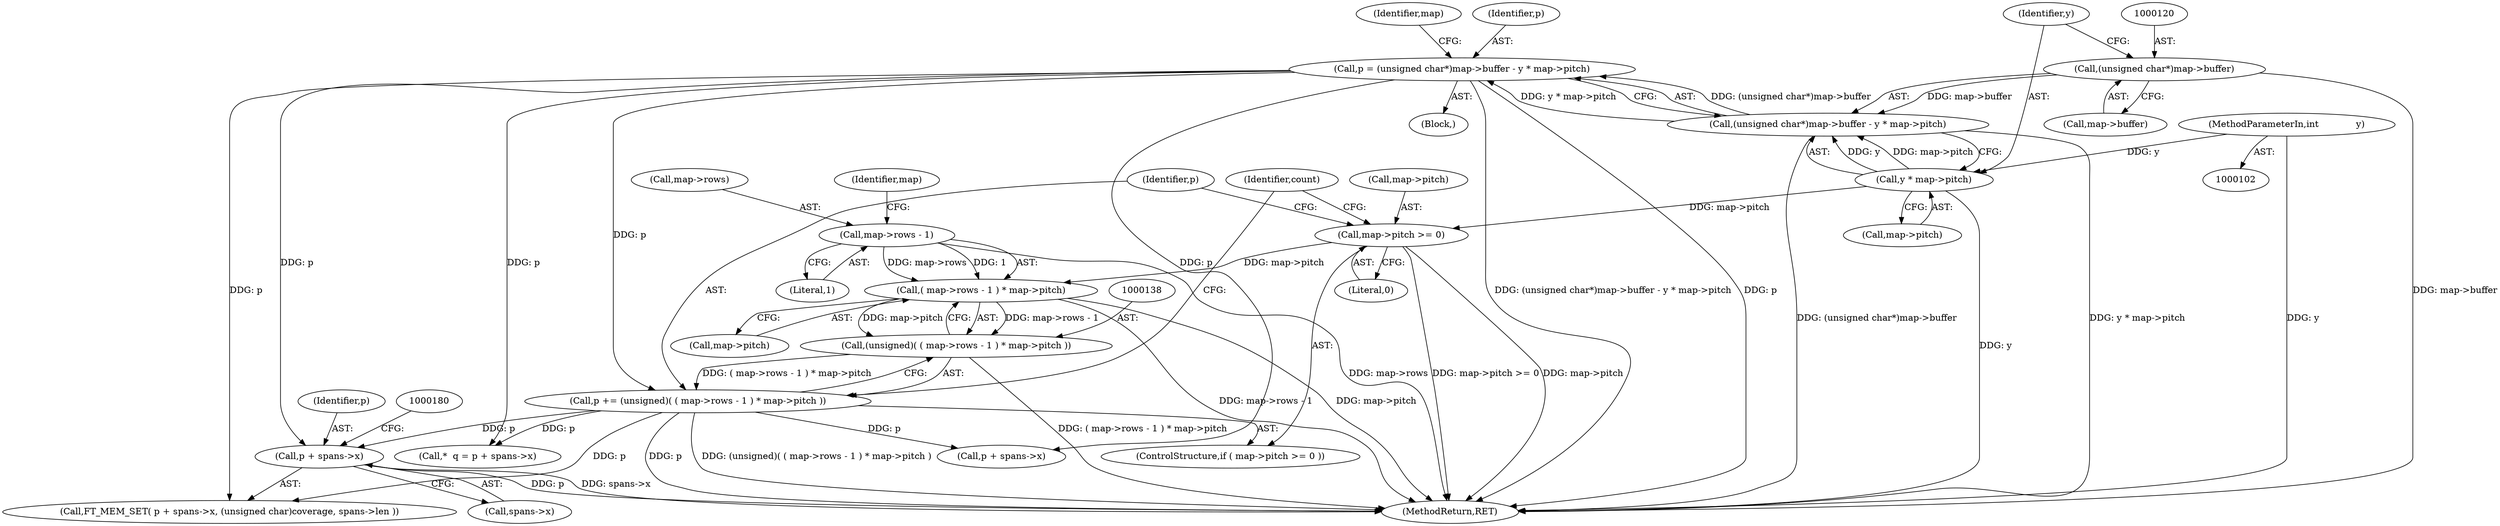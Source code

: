 digraph "0_savannah_6305b869d86ff415a33576df6d43729673c66eee@pointer" {
"1000174" [label="(Call,p + spans->x)"];
"1000116" [label="(Call,p = (unsigned char*)map->buffer - y * map->pitch)"];
"1000118" [label="(Call,(unsigned char*)map->buffer - y * map->pitch)"];
"1000119" [label="(Call,(unsigned char*)map->buffer)"];
"1000124" [label="(Call,y * map->pitch)"];
"1000103" [label="(MethodParameterIn,int             y)"];
"1000135" [label="(Call,p += (unsigned)( ( map->rows - 1 ) * map->pitch ))"];
"1000137" [label="(Call,(unsigned)( ( map->rows - 1 ) * map->pitch ))"];
"1000139" [label="(Call,( map->rows - 1 ) * map->pitch)"];
"1000140" [label="(Call,map->rows - 1)"];
"1000130" [label="(Call,map->pitch >= 0)"];
"1000116" [label="(Call,p = (unsigned char*)map->buffer - y * map->pitch)"];
"1000130" [label="(Call,map->pitch >= 0)"];
"1000117" [label="(Identifier,p)"];
"1000125" [label="(Identifier,y)"];
"1000145" [label="(Call,map->pitch)"];
"1000136" [label="(Identifier,p)"];
"1000144" [label="(Literal,1)"];
"1000174" [label="(Call,p + spans->x)"];
"1000119" [label="(Call,(unsigned char*)map->buffer)"];
"1000256" [label="(MethodReturn,RET)"];
"1000124" [label="(Call,y * map->pitch)"];
"1000118" [label="(Call,(unsigned char*)map->buffer - y * map->pitch)"];
"1000140" [label="(Call,map->rows - 1)"];
"1000141" [label="(Call,map->rows)"];
"1000135" [label="(Call,p += (unsigned)( ( map->rows - 1 ) * map->pitch ))"];
"1000173" [label="(Call,FT_MEM_SET( p + spans->x, (unsigned char)coverage, spans->len ))"];
"1000129" [label="(ControlStructure,if ( map->pitch >= 0 ))"];
"1000190" [label="(Call,p + spans->x)"];
"1000137" [label="(Call,(unsigned)( ( map->rows - 1 ) * map->pitch ))"];
"1000176" [label="(Call,spans->x)"];
"1000150" [label="(Identifier,count)"];
"1000131" [label="(Call,map->pitch)"];
"1000175" [label="(Identifier,p)"];
"1000107" [label="(Block,)"];
"1000134" [label="(Literal,0)"];
"1000139" [label="(Call,( map->rows - 1 ) * map->pitch)"];
"1000103" [label="(MethodParameterIn,int             y)"];
"1000126" [label="(Call,map->pitch)"];
"1000146" [label="(Identifier,map)"];
"1000132" [label="(Identifier,map)"];
"1000121" [label="(Call,map->buffer)"];
"1000188" [label="(Call,*  q = p + spans->x)"];
"1000174" -> "1000173"  [label="AST: "];
"1000174" -> "1000176"  [label="CFG: "];
"1000175" -> "1000174"  [label="AST: "];
"1000176" -> "1000174"  [label="AST: "];
"1000180" -> "1000174"  [label="CFG: "];
"1000174" -> "1000256"  [label="DDG: spans->x"];
"1000174" -> "1000256"  [label="DDG: p"];
"1000116" -> "1000174"  [label="DDG: p"];
"1000135" -> "1000174"  [label="DDG: p"];
"1000116" -> "1000107"  [label="AST: "];
"1000116" -> "1000118"  [label="CFG: "];
"1000117" -> "1000116"  [label="AST: "];
"1000118" -> "1000116"  [label="AST: "];
"1000132" -> "1000116"  [label="CFG: "];
"1000116" -> "1000256"  [label="DDG: (unsigned char*)map->buffer - y * map->pitch"];
"1000116" -> "1000256"  [label="DDG: p"];
"1000118" -> "1000116"  [label="DDG: (unsigned char*)map->buffer"];
"1000118" -> "1000116"  [label="DDG: y * map->pitch"];
"1000116" -> "1000135"  [label="DDG: p"];
"1000116" -> "1000173"  [label="DDG: p"];
"1000116" -> "1000188"  [label="DDG: p"];
"1000116" -> "1000190"  [label="DDG: p"];
"1000118" -> "1000124"  [label="CFG: "];
"1000119" -> "1000118"  [label="AST: "];
"1000124" -> "1000118"  [label="AST: "];
"1000118" -> "1000256"  [label="DDG: (unsigned char*)map->buffer"];
"1000118" -> "1000256"  [label="DDG: y * map->pitch"];
"1000119" -> "1000118"  [label="DDG: map->buffer"];
"1000124" -> "1000118"  [label="DDG: y"];
"1000124" -> "1000118"  [label="DDG: map->pitch"];
"1000119" -> "1000121"  [label="CFG: "];
"1000120" -> "1000119"  [label="AST: "];
"1000121" -> "1000119"  [label="AST: "];
"1000125" -> "1000119"  [label="CFG: "];
"1000119" -> "1000256"  [label="DDG: map->buffer"];
"1000124" -> "1000126"  [label="CFG: "];
"1000125" -> "1000124"  [label="AST: "];
"1000126" -> "1000124"  [label="AST: "];
"1000124" -> "1000256"  [label="DDG: y"];
"1000103" -> "1000124"  [label="DDG: y"];
"1000124" -> "1000130"  [label="DDG: map->pitch"];
"1000103" -> "1000102"  [label="AST: "];
"1000103" -> "1000256"  [label="DDG: y"];
"1000135" -> "1000129"  [label="AST: "];
"1000135" -> "1000137"  [label="CFG: "];
"1000136" -> "1000135"  [label="AST: "];
"1000137" -> "1000135"  [label="AST: "];
"1000150" -> "1000135"  [label="CFG: "];
"1000135" -> "1000256"  [label="DDG: p"];
"1000135" -> "1000256"  [label="DDG: (unsigned)( ( map->rows - 1 ) * map->pitch )"];
"1000137" -> "1000135"  [label="DDG: ( map->rows - 1 ) * map->pitch"];
"1000135" -> "1000173"  [label="DDG: p"];
"1000135" -> "1000188"  [label="DDG: p"];
"1000135" -> "1000190"  [label="DDG: p"];
"1000137" -> "1000139"  [label="CFG: "];
"1000138" -> "1000137"  [label="AST: "];
"1000139" -> "1000137"  [label="AST: "];
"1000137" -> "1000256"  [label="DDG: ( map->rows - 1 ) * map->pitch"];
"1000139" -> "1000137"  [label="DDG: map->rows - 1"];
"1000139" -> "1000137"  [label="DDG: map->pitch"];
"1000139" -> "1000145"  [label="CFG: "];
"1000140" -> "1000139"  [label="AST: "];
"1000145" -> "1000139"  [label="AST: "];
"1000139" -> "1000256"  [label="DDG: map->rows - 1"];
"1000139" -> "1000256"  [label="DDG: map->pitch"];
"1000140" -> "1000139"  [label="DDG: map->rows"];
"1000140" -> "1000139"  [label="DDG: 1"];
"1000130" -> "1000139"  [label="DDG: map->pitch"];
"1000140" -> "1000144"  [label="CFG: "];
"1000141" -> "1000140"  [label="AST: "];
"1000144" -> "1000140"  [label="AST: "];
"1000146" -> "1000140"  [label="CFG: "];
"1000140" -> "1000256"  [label="DDG: map->rows"];
"1000130" -> "1000129"  [label="AST: "];
"1000130" -> "1000134"  [label="CFG: "];
"1000131" -> "1000130"  [label="AST: "];
"1000134" -> "1000130"  [label="AST: "];
"1000136" -> "1000130"  [label="CFG: "];
"1000150" -> "1000130"  [label="CFG: "];
"1000130" -> "1000256"  [label="DDG: map->pitch >= 0"];
"1000130" -> "1000256"  [label="DDG: map->pitch"];
}
